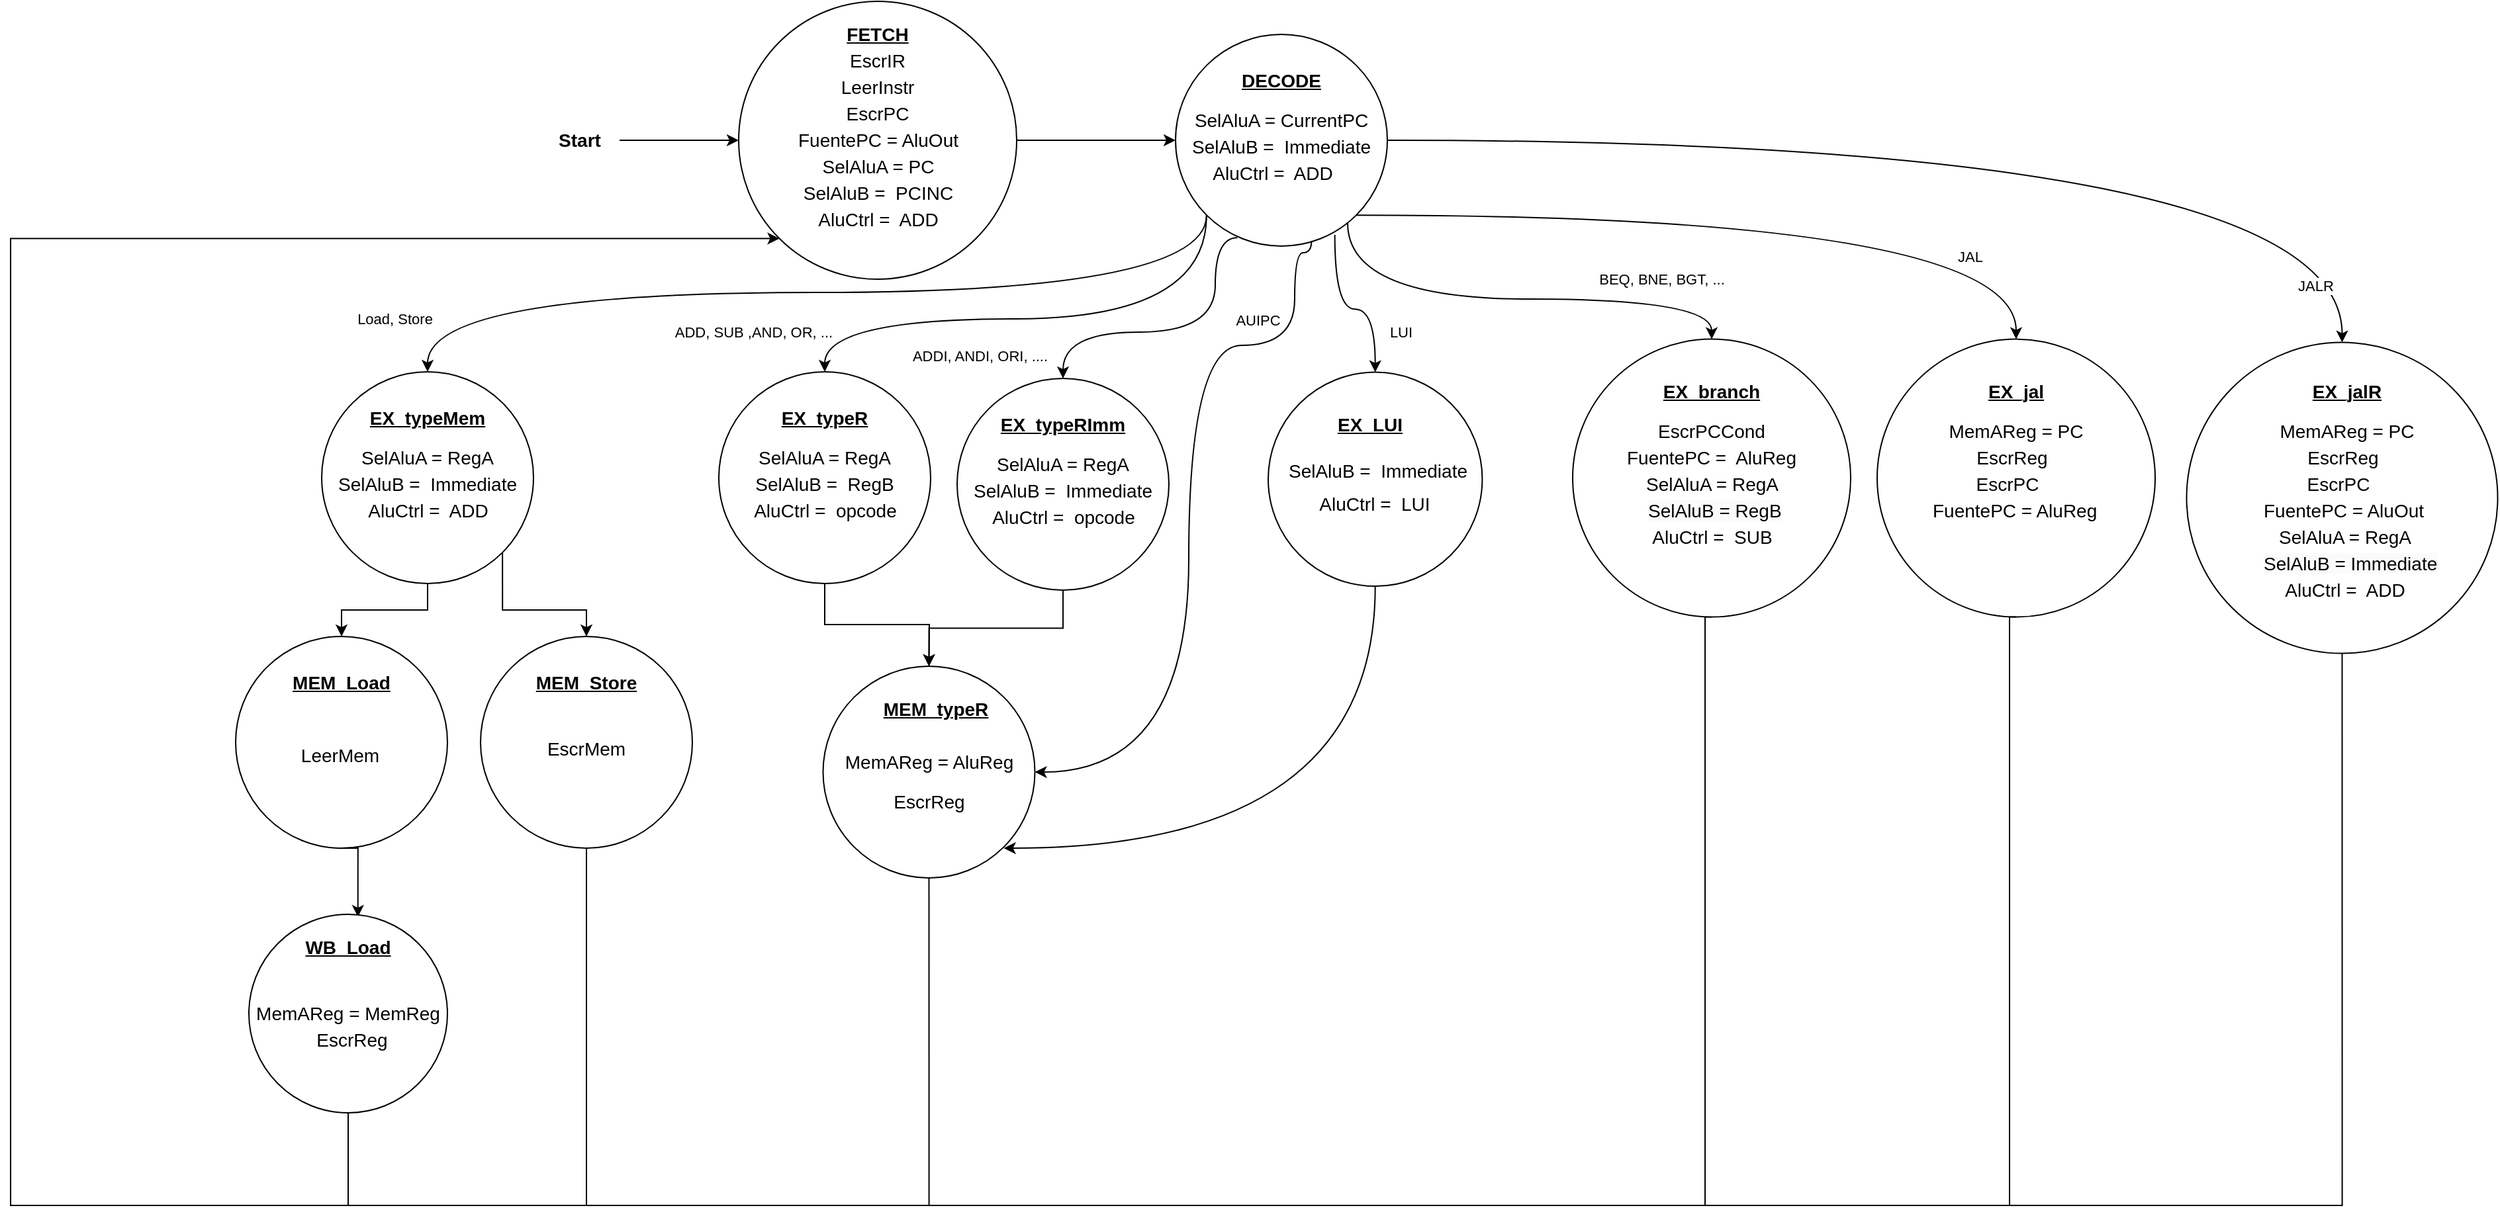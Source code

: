 <mxfile version="21.0.6" type="device"><diagram name="Página-1" id="3axxO9yQK8yJrBC-dtDG"><mxGraphModel dx="2561" dy="952" grid="1" gridSize="10" guides="1" tooltips="1" connect="1" arrows="1" fold="1" page="1" pageScale="1" pageWidth="827" pageHeight="1169" math="0" shadow="0"><root><mxCell id="0"/><mxCell id="1" parent="0"/><mxCell id="lIVeAZPHsfm-N3jlMj18-20" style="edgeStyle=orthogonalEdgeStyle;rounded=0;orthogonalLoop=1;jettySize=auto;html=1;exitX=1;exitY=0.5;exitDx=0;exitDy=0;entryX=0;entryY=0.5;entryDx=0;entryDy=0;fontSize=14;" parent="1" source="lIVeAZPHsfm-N3jlMj18-2" target="lIVeAZPHsfm-N3jlMj18-12" edge="1"><mxGeometry relative="1" as="geometry"/></mxCell><mxCell id="lIVeAZPHsfm-N3jlMj18-2" value="" style="ellipse;whiteSpace=wrap;html=1;aspect=fixed;" parent="1" vertex="1"><mxGeometry x="360" y="30" width="210" height="210" as="geometry"/></mxCell><mxCell id="lIVeAZPHsfm-N3jlMj18-4" style="edgeStyle=orthogonalEdgeStyle;rounded=0;orthogonalLoop=1;jettySize=auto;html=1;entryX=0;entryY=0.5;entryDx=0;entryDy=0;" parent="1" source="lIVeAZPHsfm-N3jlMj18-3" target="lIVeAZPHsfm-N3jlMj18-2" edge="1"><mxGeometry relative="1" as="geometry"><Array as="points"><mxPoint x="240" y="135"/></Array></mxGeometry></mxCell><mxCell id="lIVeAZPHsfm-N3jlMj18-3" value="&lt;font style=&quot;font-size: 14px;&quot;&gt;&lt;b&gt;Start&lt;/b&gt;&lt;/font&gt;" style="text;html=1;strokeColor=none;fillColor=none;align=center;verticalAlign=middle;whiteSpace=wrap;rounded=0;" parent="1" vertex="1"><mxGeometry x="210" y="120" width="60" height="30" as="geometry"/></mxCell><mxCell id="lIVeAZPHsfm-N3jlMj18-5" value="EscrIR" style="text;html=1;strokeColor=none;fillColor=none;align=center;verticalAlign=middle;whiteSpace=wrap;rounded=0;fontSize=14;" parent="1" vertex="1"><mxGeometry x="435" y="60" width="60" height="30" as="geometry"/></mxCell><mxCell id="lIVeAZPHsfm-N3jlMj18-6" value="LeerInstr" style="text;html=1;strokeColor=none;fillColor=none;align=center;verticalAlign=middle;whiteSpace=wrap;rounded=0;fontSize=14;" parent="1" vertex="1"><mxGeometry x="435" y="80" width="60" height="30" as="geometry"/></mxCell><mxCell id="lIVeAZPHsfm-N3jlMj18-7" value="EscrPC" style="text;html=1;strokeColor=none;fillColor=none;align=center;verticalAlign=middle;whiteSpace=wrap;rounded=0;fontSize=14;" parent="1" vertex="1"><mxGeometry x="435" y="100" width="60" height="30" as="geometry"/></mxCell><mxCell id="lIVeAZPHsfm-N3jlMj18-8" value="FuentePC = AluOut" style="text;html=1;strokeColor=none;fillColor=none;align=center;verticalAlign=middle;whiteSpace=wrap;rounded=0;fontSize=14;" parent="1" vertex="1"><mxGeometry x="402.5" y="120" width="125" height="30" as="geometry"/></mxCell><mxCell id="lIVeAZPHsfm-N3jlMj18-9" value="SelAluA = PC" style="text;html=1;strokeColor=none;fillColor=none;align=center;verticalAlign=middle;whiteSpace=wrap;rounded=0;fontSize=14;" parent="1" vertex="1"><mxGeometry x="402.5" y="140" width="125" height="30" as="geometry"/></mxCell><mxCell id="lIVeAZPHsfm-N3jlMj18-10" value="SelAluB =&amp;nbsp; PCINC" style="text;html=1;strokeColor=none;fillColor=none;align=center;verticalAlign=middle;whiteSpace=wrap;rounded=0;fontSize=14;" parent="1" vertex="1"><mxGeometry x="402.5" y="160" width="125" height="30" as="geometry"/></mxCell><mxCell id="lIVeAZPHsfm-N3jlMj18-11" value="AluCtrl =&amp;nbsp; ADD" style="text;html=1;strokeColor=none;fillColor=none;align=center;verticalAlign=middle;whiteSpace=wrap;rounded=0;fontSize=14;" parent="1" vertex="1"><mxGeometry x="402.5" y="180" width="125" height="30" as="geometry"/></mxCell><mxCell id="Dzcakjx7eH07sra7kQO5-63" style="edgeStyle=orthogonalEdgeStyle;rounded=0;orthogonalLoop=1;jettySize=auto;html=1;exitX=0;exitY=1;exitDx=0;exitDy=0;curved=1;" parent="1" source="lIVeAZPHsfm-N3jlMj18-12" target="lIVeAZPHsfm-N3jlMj18-51" edge="1"><mxGeometry relative="1" as="geometry"><Array as="points"><mxPoint x="713" y="250"/><mxPoint x="125" y="250"/></Array></mxGeometry></mxCell><mxCell id="Dzcakjx7eH07sra7kQO5-69" value="Load, Store" style="edgeLabel;html=1;align=center;verticalAlign=middle;resizable=0;points=[];" parent="Dzcakjx7eH07sra7kQO5-63" vertex="1" connectable="0"><mxGeometry x="0.551" y="6" relative="1" as="geometry"><mxPoint x="-124" y="14" as="offset"/></mxGeometry></mxCell><mxCell id="Dzcakjx7eH07sra7kQO5-64" style="edgeStyle=orthogonalEdgeStyle;rounded=0;orthogonalLoop=1;jettySize=auto;html=1;exitX=0;exitY=1;exitDx=0;exitDy=0;curved=1;" parent="1" source="lIVeAZPHsfm-N3jlMj18-12" target="lIVeAZPHsfm-N3jlMj18-23" edge="1"><mxGeometry relative="1" as="geometry"><Array as="points"><mxPoint x="713" y="270"/><mxPoint x="425" y="270"/></Array></mxGeometry></mxCell><mxCell id="Dzcakjx7eH07sra7kQO5-70" value="ADD, SUB ,AND, OR, ..." style="edgeLabel;html=1;align=center;verticalAlign=middle;resizable=0;points=[];" parent="Dzcakjx7eH07sra7kQO5-64" vertex="1" connectable="0"><mxGeometry x="0.036" y="1" relative="1" as="geometry"><mxPoint x="-211" y="9" as="offset"/></mxGeometry></mxCell><mxCell id="Dzcakjx7eH07sra7kQO5-65" style="edgeStyle=orthogonalEdgeStyle;rounded=0;orthogonalLoop=1;jettySize=auto;html=1;exitX=0.292;exitY=0.96;exitDx=0;exitDy=0;entryX=0.5;entryY=0;entryDx=0;entryDy=0;curved=1;exitPerimeter=0;" parent="1" source="lIVeAZPHsfm-N3jlMj18-12" target="lIVeAZPHsfm-N3jlMj18-28" edge="1"><mxGeometry relative="1" as="geometry"><Array as="points"><mxPoint x="720" y="209"/><mxPoint x="720" y="280"/><mxPoint x="605" y="280"/></Array></mxGeometry></mxCell><mxCell id="Dzcakjx7eH07sra7kQO5-71" value="ADDI, ANDI, ORI, ...." style="edgeLabel;html=1;align=center;verticalAlign=middle;resizable=0;points=[];" parent="Dzcakjx7eH07sra7kQO5-65" vertex="1" connectable="0"><mxGeometry x="0.373" y="1" relative="1" as="geometry"><mxPoint x="-103" y="17" as="offset"/></mxGeometry></mxCell><mxCell id="Dzcakjx7eH07sra7kQO5-66" style="edgeStyle=orthogonalEdgeStyle;rounded=0;orthogonalLoop=1;jettySize=auto;html=1;entryX=0.5;entryY=0;entryDx=0;entryDy=0;curved=1;" parent="1" source="lIVeAZPHsfm-N3jlMj18-12" target="Dzcakjx7eH07sra7kQO5-1" edge="1"><mxGeometry relative="1" as="geometry"><Array as="points"><mxPoint x="820" y="255"/><mxPoint x="1095" y="255"/></Array></mxGeometry></mxCell><mxCell id="Dzcakjx7eH07sra7kQO5-72" value="BEQ, BNE, BGT, ..." style="edgeLabel;html=1;align=center;verticalAlign=middle;resizable=0;points=[];" parent="Dzcakjx7eH07sra7kQO5-66" vertex="1" connectable="0"><mxGeometry x="0.586" y="-1" relative="1" as="geometry"><mxPoint x="7" y="-16" as="offset"/></mxGeometry></mxCell><mxCell id="Dzcakjx7eH07sra7kQO5-67" value="JAL" style="edgeStyle=orthogonalEdgeStyle;rounded=0;orthogonalLoop=1;jettySize=auto;html=1;exitX=1;exitY=1;exitDx=0;exitDy=0;entryX=0.5;entryY=0;entryDx=0;entryDy=0;curved=1;" parent="1" source="lIVeAZPHsfm-N3jlMj18-12" target="Dzcakjx7eH07sra7kQO5-8" edge="1"><mxGeometry x="0.789" y="-35" relative="1" as="geometry"><mxPoint as="offset"/></mxGeometry></mxCell><mxCell id="Dzcakjx7eH07sra7kQO5-68" style="edgeStyle=orthogonalEdgeStyle;rounded=0;orthogonalLoop=1;jettySize=auto;html=1;exitX=1;exitY=0.5;exitDx=0;exitDy=0;curved=1;" parent="1" source="lIVeAZPHsfm-N3jlMj18-12" target="Dzcakjx7eH07sra7kQO5-15" edge="1"><mxGeometry relative="1" as="geometry"/></mxCell><mxCell id="Dzcakjx7eH07sra7kQO5-73" value="JALR" style="edgeLabel;html=1;align=center;verticalAlign=middle;resizable=0;points=[];" parent="Dzcakjx7eH07sra7kQO5-68" vertex="1" connectable="0"><mxGeometry x="0.879" y="-9" relative="1" as="geometry"><mxPoint x="-12" y="10" as="offset"/></mxGeometry></mxCell><mxCell id="lIVeAZPHsfm-N3jlMj18-12" value="" style="ellipse;whiteSpace=wrap;html=1;aspect=fixed;" parent="1" vertex="1"><mxGeometry x="690" y="55" width="160" height="160" as="geometry"/></mxCell><mxCell id="lIVeAZPHsfm-N3jlMj18-17" value="SelAluA = CurrentPC" style="text;html=1;strokeColor=none;fillColor=none;align=center;verticalAlign=middle;whiteSpace=wrap;rounded=0;fontSize=14;" parent="1" vertex="1"><mxGeometry x="701.25" y="105" width="137.5" height="30" as="geometry"/></mxCell><mxCell id="lIVeAZPHsfm-N3jlMj18-18" value="SelAluB =&amp;nbsp; Immediate" style="text;html=1;strokeColor=none;fillColor=none;align=center;verticalAlign=middle;whiteSpace=wrap;rounded=0;fontSize=14;" parent="1" vertex="1"><mxGeometry x="701.25" y="125" width="137.5" height="30" as="geometry"/></mxCell><mxCell id="lIVeAZPHsfm-N3jlMj18-19" value="AluCtrl =&amp;nbsp; ADD" style="text;html=1;strokeColor=none;fillColor=none;align=center;verticalAlign=middle;whiteSpace=wrap;rounded=0;fontSize=14;" parent="1" vertex="1"><mxGeometry x="701.25" y="145" width="125" height="30" as="geometry"/></mxCell><mxCell id="lIVeAZPHsfm-N3jlMj18-21" value="&lt;b&gt;&lt;u&gt;FETCH&lt;/u&gt;&lt;/b&gt;" style="text;html=1;strokeColor=none;fillColor=none;align=center;verticalAlign=middle;whiteSpace=wrap;rounded=0;fontSize=14;" parent="1" vertex="1"><mxGeometry x="380" y="40" width="170" height="30" as="geometry"/></mxCell><mxCell id="lIVeAZPHsfm-N3jlMj18-22" value="&lt;u&gt;&lt;b&gt;DECODE&lt;/b&gt;&lt;/u&gt;" style="text;html=1;strokeColor=none;fillColor=none;align=center;verticalAlign=middle;whiteSpace=wrap;rounded=0;fontSize=14;" parent="1" vertex="1"><mxGeometry x="685" y="75" width="170" height="30" as="geometry"/></mxCell><mxCell id="lIVeAZPHsfm-N3jlMj18-43" style="edgeStyle=orthogonalEdgeStyle;rounded=0;orthogonalLoop=1;jettySize=auto;html=1;fontSize=14;fontColor=#000000;" parent="1" source="lIVeAZPHsfm-N3jlMj18-23" target="lIVeAZPHsfm-N3jlMj18-38" edge="1"><mxGeometry relative="1" as="geometry"><Array as="points"><mxPoint x="425" y="501"/><mxPoint x="504" y="501"/></Array></mxGeometry></mxCell><mxCell id="lIVeAZPHsfm-N3jlMj18-23" value="" style="ellipse;whiteSpace=wrap;html=1;aspect=fixed;" parent="1" vertex="1"><mxGeometry x="345" y="310" width="160" height="160" as="geometry"/></mxCell><mxCell id="lIVeAZPHsfm-N3jlMj18-24" value="SelAluA = RegA" style="text;html=1;strokeColor=none;fillColor=none;align=center;verticalAlign=middle;whiteSpace=wrap;rounded=0;fontSize=14;" parent="1" vertex="1"><mxGeometry x="356.25" y="360" width="137.5" height="30" as="geometry"/></mxCell><mxCell id="lIVeAZPHsfm-N3jlMj18-25" value="SelAluB =&amp;nbsp; RegB" style="text;html=1;strokeColor=none;fillColor=none;align=center;verticalAlign=middle;whiteSpace=wrap;rounded=0;fontSize=14;" parent="1" vertex="1"><mxGeometry x="356.25" y="380" width="137.5" height="30" as="geometry"/></mxCell><mxCell id="lIVeAZPHsfm-N3jlMj18-26" value="AluCtrl =&amp;nbsp; opcode" style="text;html=1;strokeColor=none;fillColor=none;align=center;verticalAlign=middle;whiteSpace=wrap;rounded=0;fontSize=14;" parent="1" vertex="1"><mxGeometry x="362.5" y="400" width="125" height="30" as="geometry"/></mxCell><mxCell id="lIVeAZPHsfm-N3jlMj18-27" value="&lt;u&gt;&lt;b&gt;EX_typeR&lt;/b&gt;&lt;/u&gt;" style="text;html=1;strokeColor=none;fillColor=none;align=center;verticalAlign=middle;whiteSpace=wrap;rounded=0;fontSize=14;" parent="1" vertex="1"><mxGeometry x="340" y="330" width="170" height="30" as="geometry"/></mxCell><mxCell id="Dzcakjx7eH07sra7kQO5-52" style="edgeStyle=orthogonalEdgeStyle;rounded=0;orthogonalLoop=1;jettySize=auto;html=1;exitX=0.5;exitY=1;exitDx=0;exitDy=0;entryX=0.5;entryY=0;entryDx=0;entryDy=0;" parent="1" source="lIVeAZPHsfm-N3jlMj18-28" target="lIVeAZPHsfm-N3jlMj18-38" edge="1"><mxGeometry relative="1" as="geometry"/></mxCell><mxCell id="lIVeAZPHsfm-N3jlMj18-28" value="" style="ellipse;whiteSpace=wrap;html=1;aspect=fixed;" parent="1" vertex="1"><mxGeometry x="525" y="315" width="160" height="160" as="geometry"/></mxCell><mxCell id="lIVeAZPHsfm-N3jlMj18-29" value="SelAluA = RegA" style="text;html=1;strokeColor=none;fillColor=none;align=center;verticalAlign=middle;whiteSpace=wrap;rounded=0;fontSize=14;" parent="1" vertex="1"><mxGeometry x="536.25" y="365" width="137.5" height="30" as="geometry"/></mxCell><mxCell id="lIVeAZPHsfm-N3jlMj18-30" value="SelAluB =&amp;nbsp; Immediate" style="text;html=1;strokeColor=none;fillColor=none;align=center;verticalAlign=middle;whiteSpace=wrap;rounded=0;fontSize=14;" parent="1" vertex="1"><mxGeometry x="536.25" y="385" width="137.5" height="30" as="geometry"/></mxCell><mxCell id="lIVeAZPHsfm-N3jlMj18-31" value="AluCtrl =&amp;nbsp; opcode" style="text;html=1;strokeColor=none;fillColor=none;align=center;verticalAlign=middle;whiteSpace=wrap;rounded=0;fontSize=14;" parent="1" vertex="1"><mxGeometry x="542.5" y="405" width="125" height="30" as="geometry"/></mxCell><mxCell id="lIVeAZPHsfm-N3jlMj18-32" value="&lt;u&gt;&lt;b&gt;EX_typeRImm&lt;/b&gt;&lt;/u&gt;" style="text;html=1;strokeColor=none;fillColor=none;align=center;verticalAlign=middle;whiteSpace=wrap;rounded=0;fontSize=14;" parent="1" vertex="1"><mxGeometry x="520" y="335" width="170" height="30" as="geometry"/></mxCell><mxCell id="Dzcakjx7eH07sra7kQO5-42" style="edgeStyle=orthogonalEdgeStyle;rounded=0;orthogonalLoop=1;jettySize=auto;html=1;exitX=0.5;exitY=1;exitDx=0;exitDy=0;entryX=0;entryY=1;entryDx=0;entryDy=0;" parent="1" source="lIVeAZPHsfm-N3jlMj18-38" target="lIVeAZPHsfm-N3jlMj18-2" edge="1"><mxGeometry relative="1" as="geometry"><Array as="points"><mxPoint x="504" y="940"/><mxPoint x="-190" y="940"/><mxPoint x="-190" y="209"/></Array></mxGeometry></mxCell><mxCell id="lIVeAZPHsfm-N3jlMj18-38" value="" style="ellipse;whiteSpace=wrap;html=1;aspect=fixed;" parent="1" vertex="1"><mxGeometry x="423.75" y="532.5" width="160" height="160" as="geometry"/></mxCell><mxCell id="lIVeAZPHsfm-N3jlMj18-39" value="MemAReg = AluReg" style="text;html=1;strokeColor=none;fillColor=none;align=center;verticalAlign=middle;whiteSpace=wrap;rounded=0;fontSize=14;" parent="1" vertex="1"><mxGeometry x="435" y="590" width="137.5" height="30" as="geometry"/></mxCell><mxCell id="lIVeAZPHsfm-N3jlMj18-40" value="EscrReg" style="text;html=1;strokeColor=none;fillColor=none;align=center;verticalAlign=middle;whiteSpace=wrap;rounded=0;fontSize=14;" parent="1" vertex="1"><mxGeometry x="435" y="620" width="137.5" height="30" as="geometry"/></mxCell><mxCell id="lIVeAZPHsfm-N3jlMj18-42" value="&lt;u&gt;&lt;b&gt;MEM_typeR&lt;/b&gt;&lt;/u&gt;" style="text;html=1;strokeColor=none;fillColor=none;align=center;verticalAlign=middle;whiteSpace=wrap;rounded=0;fontSize=14;" parent="1" vertex="1"><mxGeometry x="423.75" y="550" width="170" height="30" as="geometry"/></mxCell><mxCell id="Dzcakjx7eH07sra7kQO5-24" style="edgeStyle=orthogonalEdgeStyle;rounded=0;orthogonalLoop=1;jettySize=auto;html=1;exitX=0.5;exitY=1;exitDx=0;exitDy=0;entryX=0.5;entryY=0;entryDx=0;entryDy=0;" parent="1" source="lIVeAZPHsfm-N3jlMj18-51" target="lIVeAZPHsfm-N3jlMj18-56" edge="1"><mxGeometry relative="1" as="geometry"/></mxCell><mxCell id="Dzcakjx7eH07sra7kQO5-25" style="edgeStyle=orthogonalEdgeStyle;rounded=0;orthogonalLoop=1;jettySize=auto;html=1;exitX=1;exitY=1;exitDx=0;exitDy=0;" parent="1" source="lIVeAZPHsfm-N3jlMj18-51" target="lIVeAZPHsfm-N3jlMj18-67" edge="1"><mxGeometry relative="1" as="geometry"/></mxCell><mxCell id="lIVeAZPHsfm-N3jlMj18-51" value="" style="ellipse;whiteSpace=wrap;html=1;aspect=fixed;" parent="1" vertex="1"><mxGeometry x="45" y="310" width="160" height="160" as="geometry"/></mxCell><mxCell id="lIVeAZPHsfm-N3jlMj18-52" value="SelAluA = RegA" style="text;html=1;strokeColor=none;fillColor=none;align=center;verticalAlign=middle;whiteSpace=wrap;rounded=0;fontSize=14;" parent="1" vertex="1"><mxGeometry x="56.25" y="360" width="137.5" height="30" as="geometry"/></mxCell><mxCell id="lIVeAZPHsfm-N3jlMj18-53" value="SelAluB =&amp;nbsp; Immediate" style="text;html=1;strokeColor=none;fillColor=none;align=center;verticalAlign=middle;whiteSpace=wrap;rounded=0;fontSize=14;" parent="1" vertex="1"><mxGeometry x="56.25" y="380" width="137.5" height="30" as="geometry"/></mxCell><mxCell id="lIVeAZPHsfm-N3jlMj18-54" value="AluCtrl =&amp;nbsp; ADD" style="text;html=1;strokeColor=none;fillColor=none;align=center;verticalAlign=middle;whiteSpace=wrap;rounded=0;fontSize=14;" parent="1" vertex="1"><mxGeometry x="62.5" y="400" width="125" height="30" as="geometry"/></mxCell><mxCell id="lIVeAZPHsfm-N3jlMj18-55" value="&lt;u&gt;&lt;b&gt;EX_typeMem&lt;/b&gt;&lt;/u&gt;" style="text;html=1;strokeColor=none;fillColor=none;align=center;verticalAlign=middle;whiteSpace=wrap;rounded=0;fontSize=14;" parent="1" vertex="1"><mxGeometry x="40" y="330" width="170" height="30" as="geometry"/></mxCell><mxCell id="Dzcakjx7eH07sra7kQO5-26" style="edgeStyle=orthogonalEdgeStyle;rounded=0;orthogonalLoop=1;jettySize=auto;html=1;exitX=0.5;exitY=1;exitDx=0;exitDy=0;entryX=0.549;entryY=0.013;entryDx=0;entryDy=0;entryPerimeter=0;" parent="1" source="lIVeAZPHsfm-N3jlMj18-56" target="lIVeAZPHsfm-N3jlMj18-62" edge="1"><mxGeometry relative="1" as="geometry"><Array as="points"><mxPoint x="72" y="670"/></Array></mxGeometry></mxCell><mxCell id="lIVeAZPHsfm-N3jlMj18-56" value="" style="ellipse;whiteSpace=wrap;html=1;aspect=fixed;" parent="1" vertex="1"><mxGeometry x="-20" y="510" width="160" height="160" as="geometry"/></mxCell><mxCell id="lIVeAZPHsfm-N3jlMj18-60" value="&lt;u&gt;&lt;b&gt;MEM_Load&lt;/b&gt;&lt;/u&gt;" style="text;html=1;strokeColor=none;fillColor=none;align=center;verticalAlign=middle;whiteSpace=wrap;rounded=0;fontSize=14;" parent="1" vertex="1"><mxGeometry x="-25" y="530" width="170" height="30" as="geometry"/></mxCell><mxCell id="Dzcakjx7eH07sra7kQO5-48" style="edgeStyle=orthogonalEdgeStyle;rounded=0;orthogonalLoop=1;jettySize=auto;html=1;exitX=0.5;exitY=1;exitDx=0;exitDy=0;endArrow=none;endFill=0;" parent="1" source="lIVeAZPHsfm-N3jlMj18-62" edge="1"><mxGeometry relative="1" as="geometry"><mxPoint x="65" y="940" as="targetPoint"/></mxGeometry></mxCell><mxCell id="lIVeAZPHsfm-N3jlMj18-62" value="" style="ellipse;whiteSpace=wrap;html=1;aspect=fixed;" parent="1" vertex="1"><mxGeometry x="-10.0" y="720" width="150" height="150" as="geometry"/></mxCell><mxCell id="lIVeAZPHsfm-N3jlMj18-63" value="&lt;u&gt;&lt;b&gt;WB_Load&lt;/b&gt;&lt;/u&gt;" style="text;html=1;strokeColor=none;fillColor=none;align=center;verticalAlign=middle;whiteSpace=wrap;rounded=0;fontSize=14;" parent="1" vertex="1"><mxGeometry x="-20" y="730" width="170" height="30" as="geometry"/></mxCell><mxCell id="lIVeAZPHsfm-N3jlMj18-64" value="MemAReg = MemReg" style="text;html=1;strokeColor=none;fillColor=none;align=center;verticalAlign=middle;whiteSpace=wrap;rounded=0;fontSize=14;" parent="1" vertex="1"><mxGeometry x="-6.87" y="780" width="143.75" height="30" as="geometry"/></mxCell><mxCell id="lIVeAZPHsfm-N3jlMj18-65" value="EscrReg" style="text;html=1;strokeColor=none;fillColor=none;align=center;verticalAlign=middle;whiteSpace=wrap;rounded=0;fontSize=14;" parent="1" vertex="1"><mxGeometry x="-0.62" y="800" width="137.5" height="30" as="geometry"/></mxCell><mxCell id="lIVeAZPHsfm-N3jlMj18-67" value="" style="ellipse;whiteSpace=wrap;html=1;aspect=fixed;" parent="1" vertex="1"><mxGeometry x="165" y="510" width="160" height="160" as="geometry"/></mxCell><mxCell id="lIVeAZPHsfm-N3jlMj18-68" value="&lt;u&gt;&lt;b&gt;MEM_Store&lt;/b&gt;&lt;/u&gt;" style="text;html=1;strokeColor=none;fillColor=none;align=center;verticalAlign=middle;whiteSpace=wrap;rounded=0;fontSize=14;" parent="1" vertex="1"><mxGeometry x="160" y="530" width="170" height="30" as="geometry"/></mxCell><mxCell id="lIVeAZPHsfm-N3jlMj18-69" value="EscrMem" style="text;html=1;strokeColor=none;fillColor=none;align=center;verticalAlign=middle;whiteSpace=wrap;rounded=0;fontSize=14;" parent="1" vertex="1"><mxGeometry x="176.25" y="580" width="137.5" height="30" as="geometry"/></mxCell><mxCell id="Dzcakjx7eH07sra7kQO5-54" style="edgeStyle=orthogonalEdgeStyle;rounded=0;orthogonalLoop=1;jettySize=auto;html=1;exitX=0.5;exitY=1;exitDx=0;exitDy=0;endArrow=none;endFill=0;" parent="1" source="Dzcakjx7eH07sra7kQO5-1" edge="1"><mxGeometry relative="1" as="geometry"><mxPoint x="500" y="940" as="targetPoint"/><Array as="points"><mxPoint x="1090" y="495"/><mxPoint x="1090" y="940"/></Array></mxGeometry></mxCell><mxCell id="Dzcakjx7eH07sra7kQO5-1" value="" style="ellipse;whiteSpace=wrap;html=1;aspect=fixed;" parent="1" vertex="1"><mxGeometry x="990" y="285.31" width="210" height="210" as="geometry"/></mxCell><mxCell id="Dzcakjx7eH07sra7kQO5-2" value="EscrPCCond" style="text;html=1;strokeColor=none;fillColor=none;align=center;verticalAlign=middle;whiteSpace=wrap;rounded=0;fontSize=14;" parent="1" vertex="1"><mxGeometry x="1026.25" y="340.31" width="137.5" height="30" as="geometry"/></mxCell><mxCell id="Dzcakjx7eH07sra7kQO5-3" value="FuentePC =&amp;nbsp; AluReg" style="text;html=1;strokeColor=none;fillColor=none;align=center;verticalAlign=middle;whiteSpace=wrap;rounded=0;fontSize=14;" parent="1" vertex="1"><mxGeometry x="1026.25" y="360.31" width="137.5" height="30" as="geometry"/></mxCell><mxCell id="Dzcakjx7eH07sra7kQO5-4" value="SelAluA = RegA" style="text;html=1;strokeColor=none;fillColor=none;align=center;verticalAlign=middle;whiteSpace=wrap;rounded=0;fontSize=14;" parent="1" vertex="1"><mxGeometry x="1032.5" y="380.31" width="125" height="30" as="geometry"/></mxCell><mxCell id="Dzcakjx7eH07sra7kQO5-5" value="&lt;u&gt;&lt;b&gt;EX_branch&lt;/b&gt;&lt;/u&gt;" style="text;html=1;strokeColor=none;fillColor=none;align=center;verticalAlign=middle;whiteSpace=wrap;rounded=0;fontSize=14;" parent="1" vertex="1"><mxGeometry x="1010" y="310.31" width="170" height="30" as="geometry"/></mxCell><mxCell id="Dzcakjx7eH07sra7kQO5-6" value="&lt;span style=&quot;color: rgb(0, 0, 0); font-family: Helvetica; font-size: 14px; font-style: normal; font-variant-ligatures: normal; font-variant-caps: normal; font-weight: 400; letter-spacing: normal; orphans: 2; text-align: center; text-indent: 0px; text-transform: none; widows: 2; word-spacing: 0px; -webkit-text-stroke-width: 0px; background-color: rgb(251, 251, 251); text-decoration-thickness: initial; text-decoration-style: initial; text-decoration-color: initial; float: none; display: inline !important;&quot;&gt;SelAluB = RegB&lt;/span&gt;" style="text;whiteSpace=wrap;html=1;" parent="1" vertex="1"><mxGeometry x="1045" y="400.31" width="130" height="35" as="geometry"/></mxCell><mxCell id="Dzcakjx7eH07sra7kQO5-7" value="AluCtrl =&amp;nbsp; SUB" style="text;html=1;strokeColor=none;fillColor=none;align=center;verticalAlign=middle;whiteSpace=wrap;rounded=0;fontSize=14;" parent="1" vertex="1"><mxGeometry x="1032.5" y="420.31" width="125" height="30" as="geometry"/></mxCell><mxCell id="Dzcakjx7eH07sra7kQO5-8" value="" style="ellipse;whiteSpace=wrap;html=1;aspect=fixed;" parent="1" vertex="1"><mxGeometry x="1220" y="285.31" width="210" height="210" as="geometry"/></mxCell><mxCell id="Dzcakjx7eH07sra7kQO5-9" value="MemAReg = PC" style="text;html=1;strokeColor=none;fillColor=none;align=center;verticalAlign=middle;whiteSpace=wrap;rounded=0;fontSize=14;" parent="1" vertex="1"><mxGeometry x="1256.25" y="340.31" width="137.5" height="30" as="geometry"/></mxCell><mxCell id="Dzcakjx7eH07sra7kQO5-10" value="EscrReg" style="text;html=1;strokeColor=none;fillColor=none;align=center;verticalAlign=middle;whiteSpace=wrap;rounded=0;fontSize=14;" parent="1" vertex="1"><mxGeometry x="1252.5" y="360.31" width="137.5" height="30" as="geometry"/></mxCell><mxCell id="Dzcakjx7eH07sra7kQO5-11" value="EscrPC" style="text;html=1;strokeColor=none;fillColor=none;align=center;verticalAlign=middle;whiteSpace=wrap;rounded=0;fontSize=14;" parent="1" vertex="1"><mxGeometry x="1256.25" y="380.31" width="125" height="30" as="geometry"/></mxCell><mxCell id="Dzcakjx7eH07sra7kQO5-12" value="&lt;u&gt;&lt;b&gt;EX_jal&lt;/b&gt;&lt;/u&gt;" style="text;html=1;strokeColor=none;fillColor=none;align=center;verticalAlign=middle;whiteSpace=wrap;rounded=0;fontSize=14;" parent="1" vertex="1"><mxGeometry x="1240" y="310.31" width="170" height="30" as="geometry"/></mxCell><mxCell id="Dzcakjx7eH07sra7kQO5-13" value="&lt;div style=&quot;text-align: center;&quot;&gt;&lt;span style=&quot;background-color: initial; font-size: 14px;&quot;&gt;FuentePC = AluReg&lt;/span&gt;&lt;/div&gt;" style="text;whiteSpace=wrap;html=1;" parent="1" vertex="1"><mxGeometry x="1260" y="400.31" width="130" height="35" as="geometry"/></mxCell><mxCell id="Dzcakjx7eH07sra7kQO5-15" value="" style="ellipse;whiteSpace=wrap;html=1;aspect=fixed;" parent="1" vertex="1"><mxGeometry x="1453.75" y="287.81" width="235" height="235" as="geometry"/></mxCell><mxCell id="Dzcakjx7eH07sra7kQO5-16" value="MemAReg = PC" style="text;html=1;strokeColor=none;fillColor=none;align=center;verticalAlign=middle;whiteSpace=wrap;rounded=0;fontSize=14;" parent="1" vertex="1"><mxGeometry x="1506.25" y="340.31" width="137.5" height="30" as="geometry"/></mxCell><mxCell id="Dzcakjx7eH07sra7kQO5-17" value="EscrReg" style="text;html=1;strokeColor=none;fillColor=none;align=center;verticalAlign=middle;whiteSpace=wrap;rounded=0;fontSize=14;" parent="1" vertex="1"><mxGeometry x="1502.5" y="360.31" width="137.5" height="30" as="geometry"/></mxCell><mxCell id="Dzcakjx7eH07sra7kQO5-18" value="EscrPC" style="text;html=1;strokeColor=none;fillColor=none;align=center;verticalAlign=middle;whiteSpace=wrap;rounded=0;fontSize=14;" parent="1" vertex="1"><mxGeometry x="1506.25" y="380.31" width="125" height="30" as="geometry"/></mxCell><mxCell id="Dzcakjx7eH07sra7kQO5-19" value="&lt;u&gt;&lt;b&gt;EX_jalR&lt;/b&gt;&lt;/u&gt;" style="text;html=1;strokeColor=none;fillColor=none;align=center;verticalAlign=middle;whiteSpace=wrap;rounded=0;fontSize=14;" parent="1" vertex="1"><mxGeometry x="1490" y="310.31" width="170" height="30" as="geometry"/></mxCell><mxCell id="Dzcakjx7eH07sra7kQO5-20" value="&lt;div style=&quot;text-align: center;&quot;&gt;&lt;span style=&quot;background-color: initial; font-size: 14px;&quot;&gt;FuentePC = AluOut&lt;/span&gt;&lt;/div&gt;" style="text;whiteSpace=wrap;html=1;" parent="1" vertex="1"><mxGeometry x="1510" y="400.31" width="130" height="35" as="geometry"/></mxCell><mxCell id="Dzcakjx7eH07sra7kQO5-21" value="SelAluA = RegA" style="text;html=1;strokeColor=none;fillColor=none;align=center;verticalAlign=middle;whiteSpace=wrap;rounded=0;fontSize=14;" parent="1" vertex="1"><mxGeometry x="1511" y="420.31" width="125" height="30" as="geometry"/></mxCell><mxCell id="Dzcakjx7eH07sra7kQO5-22" value="&lt;span style=&quot;color: rgb(0, 0, 0); font-family: Helvetica; font-size: 14px; font-style: normal; font-variant-ligatures: normal; font-variant-caps: normal; font-weight: 400; letter-spacing: normal; orphans: 2; text-align: center; text-indent: 0px; text-transform: none; widows: 2; word-spacing: 0px; -webkit-text-stroke-width: 0px; background-color: rgb(251, 251, 251); text-decoration-thickness: initial; text-decoration-style: initial; text-decoration-color: initial; float: none; display: inline !important;&quot;&gt;SelAluB = Immediate&lt;/span&gt;" style="text;whiteSpace=wrap;html=1;" parent="1" vertex="1"><mxGeometry x="1510" y="440.31" width="140" height="35" as="geometry"/></mxCell><mxCell id="Dzcakjx7eH07sra7kQO5-23" value="AluCtrl =&amp;nbsp; ADD" style="text;html=1;strokeColor=none;fillColor=none;align=center;verticalAlign=middle;whiteSpace=wrap;rounded=0;fontSize=14;" parent="1" vertex="1"><mxGeometry x="1511" y="460.31" width="125" height="30" as="geometry"/></mxCell><mxCell id="Dzcakjx7eH07sra7kQO5-51" style="edgeStyle=orthogonalEdgeStyle;rounded=0;orthogonalLoop=1;jettySize=auto;html=1;exitX=0.5;exitY=1;exitDx=0;exitDy=0;endArrow=none;endFill=0;" parent="1" source="lIVeAZPHsfm-N3jlMj18-67" edge="1"><mxGeometry relative="1" as="geometry"><mxPoint x="75" y="880" as="sourcePoint"/><mxPoint x="245" y="940" as="targetPoint"/></mxGeometry></mxCell><mxCell id="Dzcakjx7eH07sra7kQO5-57" style="edgeStyle=orthogonalEdgeStyle;rounded=0;orthogonalLoop=1;jettySize=auto;html=1;exitX=0.5;exitY=1;exitDx=0;exitDy=0;endArrow=none;endFill=0;" parent="1" source="Dzcakjx7eH07sra7kQO5-8" edge="1"><mxGeometry relative="1" as="geometry"><mxPoint x="835" y="515" as="sourcePoint"/><mxPoint x="510" y="940" as="targetPoint"/><Array as="points"><mxPoint x="1320" y="495"/><mxPoint x="1320" y="940"/></Array></mxGeometry></mxCell><mxCell id="Dzcakjx7eH07sra7kQO5-58" style="edgeStyle=orthogonalEdgeStyle;rounded=0;orthogonalLoop=1;jettySize=auto;html=1;exitX=0.5;exitY=1;exitDx=0;exitDy=0;endArrow=none;endFill=0;" parent="1" source="Dzcakjx7eH07sra7kQO5-15" edge="1"><mxGeometry relative="1" as="geometry"><mxPoint x="1065" y="515" as="sourcePoint"/><mxPoint x="520" y="940" as="targetPoint"/><Array as="points"><mxPoint x="1301" y="940"/><mxPoint x="520" y="940"/></Array></mxGeometry></mxCell><mxCell id="cBMvr3t4wvWgSP50QU_j-21" style="edgeStyle=orthogonalEdgeStyle;rounded=0;orthogonalLoop=1;jettySize=auto;html=1;exitX=0.5;exitY=1;exitDx=0;exitDy=0;curved=1;entryX=1;entryY=1;entryDx=0;entryDy=0;" edge="1" parent="1" source="cBMvr3t4wvWgSP50QU_j-1" target="lIVeAZPHsfm-N3jlMj18-38"><mxGeometry relative="1" as="geometry"><mxPoint x="660" y="700" as="targetPoint"/><Array as="points"><mxPoint x="841" y="670"/><mxPoint x="560" y="670"/></Array></mxGeometry></mxCell><mxCell id="cBMvr3t4wvWgSP50QU_j-1" value="" style="ellipse;whiteSpace=wrap;html=1;aspect=fixed;" vertex="1" parent="1"><mxGeometry x="760" y="310.31" width="161.72" height="161.72" as="geometry"/></mxCell><mxCell id="cBMvr3t4wvWgSP50QU_j-2" value="LUI" style="edgeStyle=orthogonalEdgeStyle;rounded=0;orthogonalLoop=1;jettySize=auto;html=1;exitX=0.752;exitY=0.947;exitDx=0;exitDy=0;curved=1;exitPerimeter=0;" edge="1" parent="1" source="lIVeAZPHsfm-N3jlMj18-12" target="cBMvr3t4wvWgSP50QU_j-1"><mxGeometry x="0.549" y="19" relative="1" as="geometry"><mxPoint as="offset"/><mxPoint x="837" y="202" as="sourcePoint"/><mxPoint x="1065" y="305" as="targetPoint"/></mxGeometry></mxCell><mxCell id="cBMvr3t4wvWgSP50QU_j-8" style="edgeStyle=orthogonalEdgeStyle;rounded=0;orthogonalLoop=1;jettySize=auto;html=1;exitX=0.642;exitY=0.975;exitDx=0;exitDy=0;entryX=1;entryY=0.5;entryDx=0;entryDy=0;curved=1;exitPerimeter=0;" edge="1" parent="1" source="lIVeAZPHsfm-N3jlMj18-12" target="lIVeAZPHsfm-N3jlMj18-38"><mxGeometry relative="1" as="geometry"><Array as="points"><mxPoint x="793" y="220"/><mxPoint x="780" y="220"/><mxPoint x="780" y="290"/><mxPoint x="700" y="290"/><mxPoint x="700" y="613"/></Array><mxPoint x="780" y="225" as="sourcePoint"/><mxPoint x="615" y="325" as="targetPoint"/></mxGeometry></mxCell><mxCell id="cBMvr3t4wvWgSP50QU_j-9" value="AUIPC&lt;br&gt;" style="edgeLabel;html=1;align=center;verticalAlign=middle;resizable=0;points=[];" vertex="1" connectable="0" parent="cBMvr3t4wvWgSP50QU_j-8"><mxGeometry x="0.373" y="1" relative="1" as="geometry"><mxPoint x="51" y="-267" as="offset"/></mxGeometry></mxCell><mxCell id="cBMvr3t4wvWgSP50QU_j-14" value="SelAluB =&amp;nbsp; Immediate" style="text;html=1;strokeColor=none;fillColor=none;align=center;verticalAlign=middle;whiteSpace=wrap;rounded=0;fontSize=14;" vertex="1" parent="1"><mxGeometry x="774.22" y="370" width="137.5" height="30" as="geometry"/></mxCell><mxCell id="cBMvr3t4wvWgSP50QU_j-15" value="AluCtrl =&amp;nbsp; LUI" style="text;html=1;strokeColor=none;fillColor=none;align=center;verticalAlign=middle;whiteSpace=wrap;rounded=0;fontSize=14;" vertex="1" parent="1"><mxGeometry x="778.36" y="395" width="125" height="30" as="geometry"/></mxCell><mxCell id="cBMvr3t4wvWgSP50QU_j-16" value="&lt;u&gt;&lt;b&gt;EX_LUI&lt;/b&gt;&lt;/u&gt;" style="text;html=1;strokeColor=none;fillColor=none;align=center;verticalAlign=middle;whiteSpace=wrap;rounded=0;fontSize=14;" vertex="1" parent="1"><mxGeometry x="751.72" y="335.31" width="170" height="30" as="geometry"/></mxCell><mxCell id="cBMvr3t4wvWgSP50QU_j-23" value="LeerMem" style="text;html=1;strokeColor=none;fillColor=none;align=center;verticalAlign=middle;whiteSpace=wrap;rounded=0;fontSize=14;" vertex="1" parent="1"><mxGeometry x="-10" y="585" width="137.5" height="30" as="geometry"/></mxCell></root></mxGraphModel></diagram></mxfile>